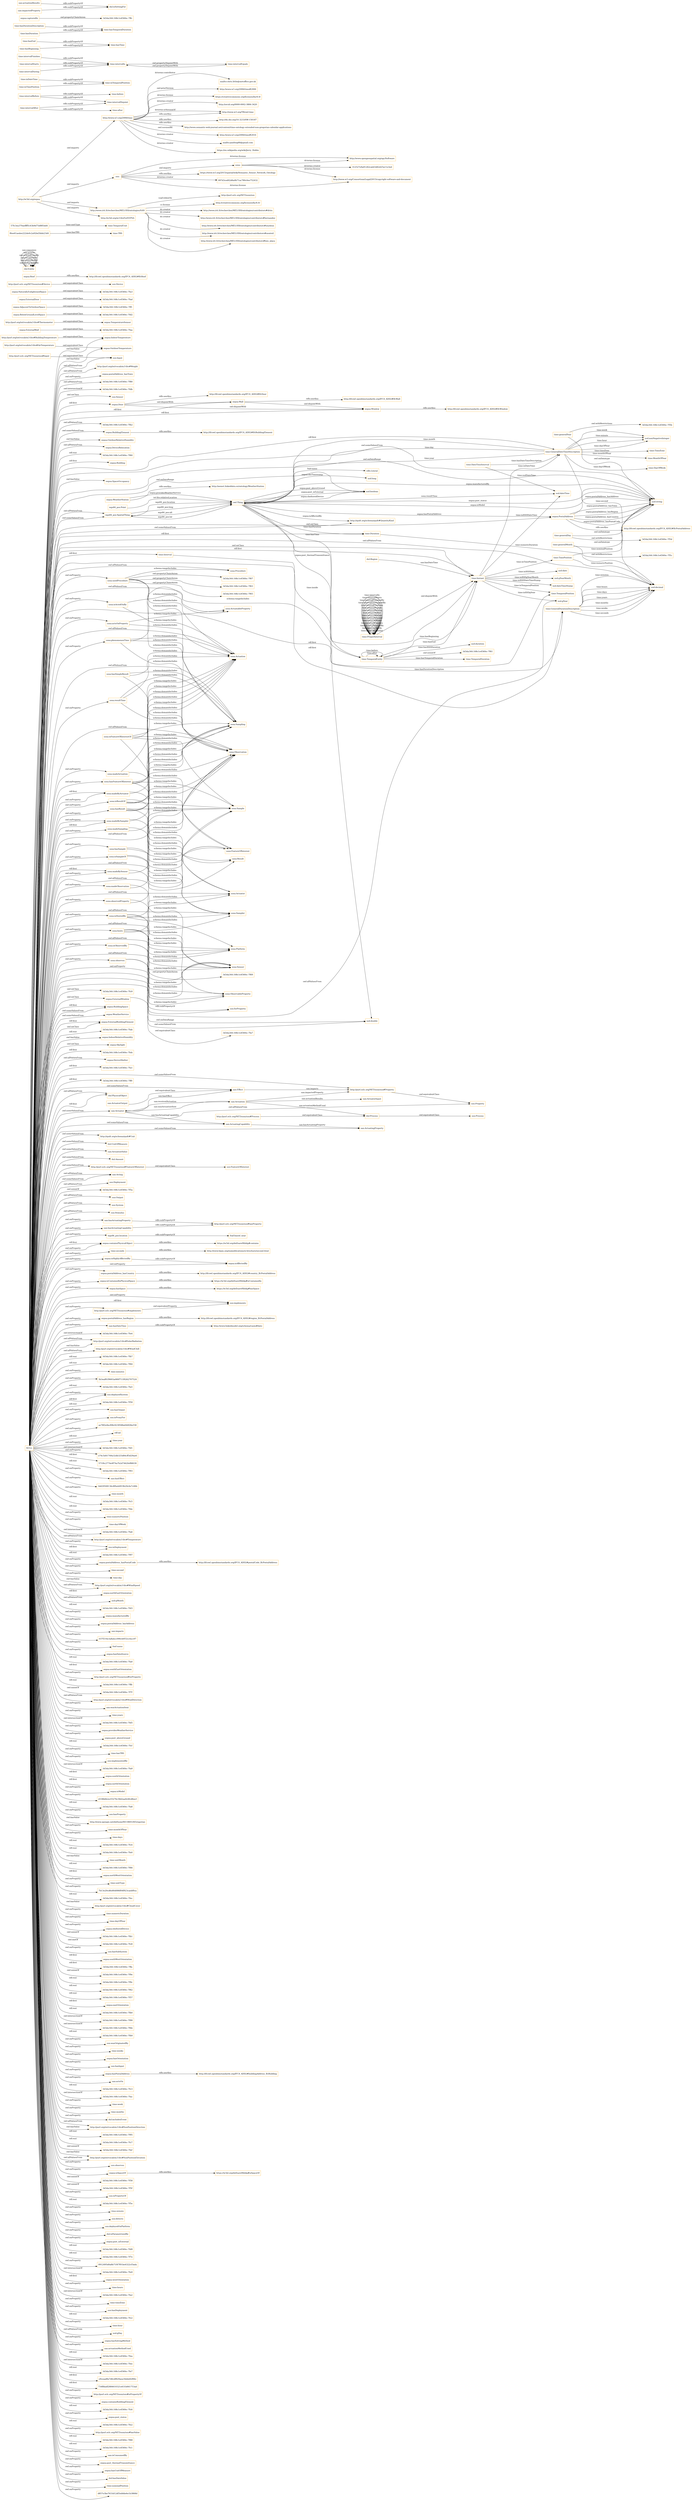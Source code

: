 digraph ar2dtool_diagram { 
rankdir=LR;
size="1501"
node [shape = rectangle, color="orange"]; "3d3da344:168c1e4560e:-7f80" "ssn:Sensor" "eepsa:Window" "3d3da344:168c1e4560e:-7fb2" "eepsa:BuildingElement" "eepsa:ExternalWall" "eepsa:OutdoorRelativeHumidity" "eepsa:DeviceRelocation" "ssn:FeatureOfInterest" "eepsa:Door" "eepsa:IndoorTemperature" "eepsa:Building" "eepsa:SpaceOccupancy" "eepsa:PostalAddress" "eepsa:TemperatureSensor" "3d3da344:168c1e4560e:-7fc9" "eepsa:ExternalWindow" "eepsa:BelowGroundLevelSpace" "eepsa:AdjacentToOutdoorSpace" "eepsa:BuildingSpace" "wgs84_pos:SpatialThing" "eepsa:WeatherService" "3d3da344:168c1e4560e:-7fad" "3d3da344:168c1e4560e:-7fa3" "eepsa:ExternalBuildingElement" "eepsa:OutdoorTemperature" "eepsa:IndoorRelativeHumidity" "eepsa:NaturallyEnlightenedSpace" "ssn:Process" "eepsa:Skylight" "eepsa:WeatherStation" "3d3da344:168c1e4560e:-7feb" "3d3da344:168c1e4560e:-7fd2" "eepsa:DeviceShelter" "3d3da344:168c1e4560e:-7ff1" "eepsa:Wall" "3d3da344:168c1e4560e:-7fa1" "eepsa:ExternalDoor" "3d3da344:168c1e4560e:-7faa" "ssn:Device" "wgs84_pos:Point" "3d3da344:168c1e4560e:-7ff0" "3d3da344:168c1e4560e:-7fa7" "eepsa:Roof" "san:ActuatorInput" "dul:PhysicalObject" "http://purl.oclc.org/NET/ssnx/ssn#Property" "http://qudt.org/schema/qudt#Unit" "dul:UnitOfMeasure" "san:ActuatingProperty" "san:ActuationValue" "san:ActuatorOutput" "san:ActuatingCapability" "dul:Amount" "san:Actuator" "http://purl.oclc.org/NET/ssnx/ssn#FeatureOfInterest" "http://purl.oclc.org/NET/ssnx/ssn#Device" "san:Actuation" "http://purl.oclc.org/NET/ssnx/ssn#Process" "dul:Process" "dul:Region" "dul:Entity" "san:Acting" "http://qudt.org/schema/qudt#QuantityKind" "san:Effect" "http://purl.oclc.org/NET/ssnx/ssn#Input" "ssn:Deployment" "ssn:Input" "sosa:Actuation" "ssn:Output" "sosa:Observation" "ssn:Property" "ssn:System" "sosa:Sampling" "ssn:Stimulus" "time:TimeZone" "time:GeneralDateTimeDescription" "time:DateTimeInterval" "f6ee61aedee222de0c2a92bd3bbb23d4" "time:TRS" "time:TemporalDuration" "time:Duration" "time:GeneralDurationDescription" "time:ProperInterval" "time:TimePosition" "57fc3ea370aeffff5c43b9d75d885dd4" "time:TemporalPosition" "time:Interval" "time:TemporalEntity" "time:MonthOfYear" "time:TemporalUnit" "time:Instant" "time:DayOfWeek" "sosa:ObservableProperty" "sosa:FeatureOfInterest" "sosa:Platform" "sosa:ActuatableProperty" "sosa:Actuator" "sosa:Sample" "sosa:Sensor" "sosa:Procedure" "sosa:Result" "sosa:Sampler" ; /*classes style*/
	"san:hasActuatingProperty" -> "http://purl.oclc.org/NET/ssnx/ssn#hasProperty" [ label = "rdfs:subPropertyOf" ];
	"sosa:usedProcedure" -> "3d3da344:168c1e4560e:-7f63" [ label = "owl:propertyChainAxiom" ];
	"sosa:usedProcedure" -> "3d3da344:168c1e4560e:-7f65" [ label = "owl:propertyChainAxiom" ];
	"sosa:usedProcedure" -> "3d3da344:168c1e4560e:-7f67" [ label = "owl:propertyChainAxiom" ];
	"sosa:usedProcedure" -> "sosa:Procedure" [ label = "schema:rangeIncludes" ];
	"sosa:usedProcedure" -> "sosa:Sampling" [ label = "schema:domainIncludes" ];
	"sosa:usedProcedure" -> "sosa:Observation" [ label = "schema:domainIncludes" ];
	"sosa:usedProcedure" -> "sosa:Actuation" [ label = "schema:domainIncludes" ];
	"dul:Process" -> "ssn:Process" [ label = "owl:equivalentClass" ];
	"san:hasActuatingCapability" -> "http://purl.oclc.org/NET/ssnx/ssn#hasProperty" [ label = "rdfs:subPropertyOf" ];
	"http://www.w3.org/2006/time" -> "http://orcid.org/0000-0002-3884-3420" [ label = "dcterms:creator" ];
	"http://www.w3.org/2006/time" -> "http://www.w3.org/TR/owl-time" [ label = "rdfs:seeAlso" ];
	"http://www.w3.org/2006/time" -> "http://dx.doi.org/10.3233/SW-150187" [ label = "rdfs:seeAlso" ];
	"http://www.w3.org/2006/time" -> "http://www.semantic-web-journal.net/content/time-ontology-extended-non-gregorian-calendar-applications" [ label = "rdfs:seeAlso" ];
	"http://www.w3.org/2006/time" -> "http://www.w3.org/TR/owl-time" [ label = "dcterms:isVersionOf" ];
	"http://www.w3.org/2006/time" -> "http://www.w3.org/2006/time#2016" [ label = "owl:versionIRI" ];
	"http://www.w3.org/2006/time" -> "mailto:panfeng66@gmail.com" [ label = "dcterms:creator" ];
	"http://www.w3.org/2006/time" -> "https://en.wikipedia.org/wiki/Jerry_Hobbs" [ label = "dcterms:creator" ];
	"http://www.w3.org/2006/time" -> "mailto:chris.little@metoffice.gov.uk" [ label = "dcterms:contributor" ];
	"http://www.w3.org/2006/time" -> "http://www.w3.org/2006/time#2006" [ label = "owl:priorVersion" ];
	"http://www.w3.org/2006/time" -> "https://creativecommons.org/licenses/by/4.0/" [ label = "dcterms:license" ];
	"time:generalDay" -> "3d3da344:168c1e4560e:-7f5d" [ label = "owl:withRestrictions" ];
	"time:generalDay" -> "xsd:string" [ label = "owl:onDatatype" ];
	"time:intervalBefore" -> "time:intervalDisjoint" [ label = "rdfs:subPropertyOf" ];
	"time:intervalBefore" -> "time:before" [ label = "rdfs:subPropertyOf" ];
	"time:inDateTime" -> "time:inTemporalPosition" [ label = "rdfs:subPropertyOf" ];
	"time:intervalFinishes" -> "time:intervalIn" [ label = "rdfs:subPropertyOf" ];
	"wgs84_pos:location" -> "foaf:based_near" [ label = "rdfs:subPropertyOf" ];
	"ssn:" -> "http://www.w3.org/Consortium/Legal/2015/copyright-software-and-document" [ label = "dcterms:license" ];
	"ssn:" -> "sosa:" [ label = "owl:imports" ];
	"ssn:" -> "https://www.w3.org/2015/spatial/wiki/Semantic_Sensor_Network_Ontology" [ label = "rdfs:seeAlso" ];
	"ssn:" -> "http://www.opengeospatial.org/ogc/Software" [ label = "dcterms:license" ];
	"ssn:" -> "097d3ced02d6a0b71ac780c0ee752432" [ label = "dcterms:creator" ];
	"eepsa:Window" -> "http://ifcowl.openbimstandards.org/IFC4_ADD2#IfcWindow" [ label = "rdfs:seeAlso" ];
	"time:hasEnd" -> "time:hasTime" [ label = "rdfs:subPropertyOf" ];
	"eepsa:Wall" -> "http://ifcowl.openbimstandards.org/IFC4_ADD2#IfcWall" [ label = "rdfs:seeAlso" ];
	"eepsa:Wall" -> "eepsa:Window" [ label = "owl:disjointWith" ];
	"sosa:isSampleOf" -> "sosa:FeatureOfInterest" [ label = "schema:rangeIncludes" ];
	"sosa:isSampleOf" -> "sosa:Sample" [ label = "schema:domainIncludes" ];
	"http://purl.oclc.org/NET/ssnx/ssn#Property" -> "ssn:Property" [ label = "owl:equivalentClass" ];
	"sosa:hasSample" -> "sosa:Sample" [ label = "schema:rangeIncludes" ];
	"sosa:hasSample" -> "sosa:FeatureOfInterest" [ label = "schema:domainIncludes" ];
	"http://purl.oclc.org/NET/ssnx/ssn#Input" -> "ssn:Input" [ label = "owl:equivalentClass" ];
	"time:hasDurationDescription" -> "time:hasTemporalDuration" [ label = "rdfs:subPropertyOf" ];
	"sosa:resultTime" -> "sosa:Sampling" [ label = "schema:domainIncludes" ];
	"sosa:resultTime" -> "sosa:Observation" [ label = "schema:domainIncludes" ];
	"sosa:resultTime" -> "sosa:Actuation" [ label = "schema:domainIncludes" ];
	"eepsa:capturedIn" -> "3d3da344:168c1e4560e:-7ffc" [ label = "owl:propertyChainAxiom" ];
	"eepsa:ExternalWall" -> "3d3da344:168c1e4560e:-7faa" [ label = "owl:equivalentClass" ];
	"time:intervalIn" -> "time:intervalEquals" [ label = "owl:propertyDisjointWith" ];
	"time:inTimePosition" -> "time:inTemporalPosition" [ label = "rdfs:subPropertyOf" ];
	"sosa:madeObservation" -> "sosa:Observation" [ label = "schema:rangeIncludes" ];
	"sosa:madeObservation" -> "sosa:Sensor" [ label = "schema:domainIncludes" ];
	"eepsa:Door" -> "http://ifcowl.openbimstandards.org/IFC4_ADD2#IfcDoor" [ label = "rdfs:seeAlso" ];
	"eepsa:Door" -> "eepsa:Window" [ label = "owl:disjointWith" ];
	"eepsa:Door" -> "eepsa:Wall" [ label = "owl:disjointWith" ];
	"eepsa:Roof" -> "http://ifcowl.openbimstandards.org/IFC4_ADD2#IfcRoof" [ label = "rdfs:seeAlso" ];
	"sosa:actsOnProperty" -> "sosa:ActuatableProperty" [ label = "schema:rangeIncludes" ];
	"sosa:actsOnProperty" -> "sosa:Actuation" [ label = "schema:domainIncludes" ];
	"eepsa:WeatherStation" -> "http://aemet.linkeddata.es/ontology/WeatherStation" [ label = "rdfs:seeAlso" ];
	"sosa:hasSimpleResult" -> "sosa:Sampling" [ label = "schema:domainIncludes" ];
	"sosa:hasSimpleResult" -> "sosa:Observation" [ label = "schema:domainIncludes" ];
	"sosa:hasSimpleResult" -> "sosa:Actuation" [ label = "schema:domainIncludes" ];
	"eepsa:PostalAddress" -> "http://ifcowl.openbimstandards.org/IFC4_ADD2#IfcPostalAddress" [ label = "rdfs:seeAlso" ];
	"eepsa:containsPhysicalObject" -> "https://w3id.org/def/saref4bldg#contains" [ label = "rdfs:seeAlso" ];
	"time:generalYear" -> "3d3da344:168c1e4560e:-7f5b" [ label = "owl:withRestrictions" ];
	"time:generalYear" -> "xsd:string" [ label = "owl:onDatatype" ];
	"http://purl.oclc.org/NET/ssnx/ssn#Device" -> "ssn:Device" [ label = "owl:equivalentClass" ];
	"sosa:observedProperty" -> "sosa:ObservableProperty" [ label = "schema:rangeIncludes" ];
	"sosa:observedProperty" -> "sosa:Observation" [ label = "schema:domainIncludes" ];
	"eepsa:ExternalWindow" -> "3d3da344:168c1e4560e:-7fa7" [ label = "owl:equivalentClass" ];
	"time:intervalStarts" -> "time:intervalIn" [ label = "rdfs:subPropertyOf" ];
	"sosa:observes" -> "ssn:forProperty" [ label = "rdfs:subPropertyOf" ];
	"sosa:observes" -> "sosa:ObservableProperty" [ label = "schema:rangeIncludes" ];
	"sosa:observes" -> "sosa:Sensor" [ label = "schema:domainIncludes" ];
	"eepsa:AdjacentToOutdoorSpace" -> "3d3da344:168c1e4560e:-7ff1" [ label = "owl:equivalentClass" ];
	"time:intervalDuring" -> "time:intervalIn" [ label = "rdfs:subPropertyOf" ];
	"time:ProperInterval" -> "time:Instant" [ label = "owl:disjointWith" ];
	"time:seconds" -> "http://www.bipm.org/en/publications/si-brochure/second.html" [ label = "rdfs:seeAlso" ];
	"eepsa:isHighlyAffectedBy" -> "eepsa:isAffectedBy" [ label = "rdfs:subPropertyOf" ];
	"time:generalMonth" -> "3d3da344:168c1e4560e:-7f5c" [ label = "owl:withRestrictions" ];
	"time:generalMonth" -> "xsd:string" [ label = "owl:onDatatype" ];
	"sosa:hasFeatureOfInterest" -> "sosa:Observation" [ label = "schema:domainIncludes" ];
	"sosa:hasFeatureOfInterest" -> "sosa:FeatureOfInterest" [ label = "schema:rangeIncludes" ];
	"sosa:hasFeatureOfInterest" -> "sosa:Sampling" [ label = "schema:domainIncludes" ];
	"sosa:hasFeatureOfInterest" -> "sosa:Actuation" [ label = "schema:domainIncludes" ];
	"sosa:hasFeatureOfInterest" -> "sosa:Sample" [ label = "schema:rangeIncludes" ];
	"time:intervalEquals" -> "time:intervalIn" [ label = "owl:propertyDisjointWith" ];
	"eepsa:NaturallyEnlightenedSpace" -> "3d3da344:168c1e4560e:-7fa3" [ label = "owl:equivalentClass" ];
	"sosa:isFeatureOfInterestOf" -> "sosa:FeatureOfInterest" [ label = "schema:domainIncludes" ];
	"sosa:isFeatureOfInterestOf" -> "sosa:Actuation" [ label = "schema:rangeIncludes" ];
	"sosa:isFeatureOfInterestOf" -> "sosa:Sampling" [ label = "schema:rangeIncludes" ];
	"sosa:isFeatureOfInterestOf" -> "sosa:Observation" [ label = "schema:rangeIncludes" ];
	"sosa:isFeatureOfInterestOf" -> "sosa:Sample" [ label = "schema:domainIncludes" ];
	"sosa:" -> "http://www.opengeospatial.org/ogc/Software" [ label = "dcterms:license" ];
	"sosa:" -> "312527e9a91262cab43d62d25a11e3ed" [ label = "dcterms:creator" ];
	"sosa:" -> "http://www.w3.org/Consortium/Legal/2015/copyright-software-and-document" [ label = "dcterms:license" ];
	"sosa:madeBySampler" -> "sosa:Sampler" [ label = "schema:rangeIncludes" ];
	"sosa:madeBySampler" -> "sosa:Sampling" [ label = "schema:domainIncludes" ];
	"eepsa:BelowGroundLevelSpace" -> "3d3da344:168c1e4560e:-7fd2" [ label = "owl:equivalentClass" ];
	"sosa:madeActuation" -> "sosa:Actuation" [ label = "schema:rangeIncludes" ];
	"sosa:madeActuation" -> "sosa:Actuator" [ label = "schema:domainIncludes" ];
	"san:ActuatorOutput" -> "san:Effect" [ label = "owl:equivalentClass" ];
	"http://purl.oclc.org/NET/ssnx/ssn#Process" -> "dul:Process" [ label = "owl:equivalentClass" ];
	"sosa:madeByActuator" -> "sosa:Actuator" [ label = "schema:rangeIncludes" ];
	"sosa:madeByActuator" -> "sosa:Actuation" [ label = "schema:domainIncludes" ];
	"http://purl.org/iot/vocab/m3-lite#AirTemperature" -> "eepsa:OutdoorTemperature" [ label = "owl:equivalentClass" ];
	"eepsa:postalAddress_hasCountry" -> "http://ifcowl.openbimstandards.org/IFC4_ADD2#country_IfcPostalAddress" [ label = "rdfs:seeAlso" ];
	"time:hasDuration" -> "time:hasTemporalDuration" [ label = "rdfs:subPropertyOf" ];
	"time:hasBeginning" -> "time:hasTime" [ label = "rdfs:subPropertyOf" ];
	"sosa:isActedOnBy" -> "sosa:Actuation" [ label = "schema:rangeIncludes" ];
	"sosa:isActedOnBy" -> "sosa:ActuatableProperty" [ label = "schema:domainIncludes" ];
	"eepsa:isContainedInPhysicalSpace" -> "https://w3id.org/def/saref4bldg#isContainedIn" [ label = "rdfs:seeAlso" ];
	"sosa:isObservedBy" -> "sosa:Sensor" [ label = "schema:rangeIncludes" ];
	"sosa:isObservedBy" -> "sosa:ObservableProperty" [ label = "schema:domainIncludes" ];
	"http://purl.org/iot/vocab/m3-lite#Thermometer" -> "eepsa:TemperatureSensor" [ label = "owl:equivalentClass" ];
	"san:actuationResults" -> "dul:isSettingFor" [ label = "rdfs:subPropertyOf" ];
	"sosa:hosts" -> "3d3da344:168c1e4560e:-7f69" [ label = "owl:propertyChainAxiom" ];
	"sosa:hosts" -> "sosa:Platform" [ label = "schema:rangeIncludes" ];
	"sosa:hosts" -> "sosa:Actuator" [ label = "schema:rangeIncludes" ];
	"sosa:hosts" -> "sosa:Sampler" [ label = "schema:rangeIncludes" ];
	"sosa:hosts" -> "sosa:Sensor" [ label = "schema:rangeIncludes" ];
	"sosa:hosts" -> "sosa:Platform" [ label = "schema:domainIncludes" ];
	"eepsa:BuildingElement" -> "http://ifcowl.openbimstandards.org/IFC4_ADD2#IfcBuildingElement" [ label = "rdfs:seeAlso" ];
	"http://purl.org/iot/vocab/m3-lite#BuildingTemperature" -> "eepsa:IndoorTemperature" [ label = "owl:equivalentClass" ];
	"eepsa:hasSpace" -> "https://w3id.org/def/saref4bldg#hasSpace" [ label = "rdfs:seeAlso" ];
	"time:TemporalEntity" -> "3d3da344:168c1e4560e:-7f61" [ label = "owl:unionOf" ];
	"http://purl.oclc.org/NET/ssnx/ssn#implements" -> "ssn:implements" [ label = "owl:equivalentProperty" ];
	"eepsa:postalAddress_hasRegion" -> "http://ifcowl.openbimstandards.org/IFC4_ADD2#region_IfcPostalAddress" [ label = "rdfs:seeAlso" ];
	"san:hasDateTime" -> "http://www.linkedmodel.org/schema/vaem#date" [ label = "rdfs:subPropertyOf" ];
	"sosa:phenomenonTime" -> "time:TemporalEntity" [ label = "schema:rangeIncludes" ];
	"sosa:phenomenonTime" -> "sosa:Sampling" [ label = "schema:domainIncludes" ];
	"sosa:phenomenonTime" -> "sosa:Observation" [ label = "schema:domainIncludes" ];
	"sosa:phenomenonTime" -> "sosa:Actuation" [ label = "schema:domainIncludes" ];
	"NULL" -> "3d3da344:168c1e4560e:-7fe4" [ label = "owl:intersectionOf" ];
	"NULL" -> "http://purl.org/iot/vocab/m3-lite#SolarRadiation" [ label = "owl:allValuesFrom" ];
	"NULL" -> "http://purl.org/iot/vocab/m3-lite#WindChill" [ label = "owl:allValuesFrom" ];
	"NULL" -> "3d3da344:168c1e4560e:-7fb7" [ label = "rdf:rest" ];
	"NULL" -> "3d3da344:168c1e4560e:-7f64" [ label = "rdf:rest" ];
	"NULL" -> "http://qudt.org/schema/qudt#QuantityKind" [ label = "owl:someValuesFrom" ];
	"NULL" -> "ssn:implements" [ label = "owl:onProperty" ];
	"NULL" -> "time:minutes" [ label = "owl:onProperty" ];
	"NULL" -> "3b3eaf81f9693a080f711f0262707524" [ label = "owl:onProperty" ];
	"NULL" -> "eepsa:Building" [ label = "rdf:first" ];
	"NULL" -> "sosa:isActedOnBy" [ label = "owl:onProperty" ];
	"NULL" -> "3d3da344:168c1e4560e:-7fa5" [ label = "rdf:rest" ];
	"NULL" -> "ssn:deployedSystem" [ label = "owl:onProperty" ];
	"NULL" -> "3d3da344:168c1e4560e:-7fc9" [ label = "owl:onClass" ];
	"NULL" -> "3d3da344:168c1e4560e:-7f59" [ label = "rdf:rest" ];
	"NULL" -> "sosa:madeBySampler" [ label = "rdf:first" ];
	"NULL" -> "ssn:hasOutput" [ label = "owl:onProperty" ];
	"NULL" -> "eepsa:Window" [ label = "rdf:first" ];
	"NULL" -> "ssn:isProxyFor" [ label = "owl:onProperty" ];
	"NULL" -> "dul:Amount" [ label = "owl:someValuesFrom" ];
	"NULL" -> "ae78f2e9ecf08c9239588a044f28a558" [ label = "owl:onProperty" ];
	"NULL" -> "rdf:nil" [ label = "rdf:rest" ];
	"NULL" -> "time:year" [ label = "owl:onProperty" ];
	"NULL" -> "http://purl.oclc.org/NET/ssnx/ssn#FeatureOfInterest" [ label = "owl:someValuesFrom" ];
	"NULL" -> "dul:PhysicalObject" [ label = "owl:allValuesFrom" ];
	"NULL" -> "sosa:isSampleOf" [ label = "owl:onProperty" ];
	"NULL" -> "san:hasActuatingCapability" [ label = "owl:onProperty" ];
	"NULL" -> "eepsa:Door" [ label = "rdf:first" ];
	"NULL" -> "3d3da344:168c1e4560e:-7fd1" [ label = "owl:intersectionOf" ];
	"NULL" -> "time:GeneralDateTimeDescription" [ label = "rdf:first" ];
	"NULL" -> "e74c5d41749a32db325d84cff3d29ae6" [ label = "owl:onProperty" ];
	"NULL" -> "time:Instant" [ label = "owl:onClass" ];
	"NULL" -> "571f4c2774e9f74a7b2d7462fef88039" [ label = "rdf:first" ];
	"NULL" -> "3d3da344:168c1e4560e:-7f93" [ label = "rdf:rest" ];
	"NULL" -> "eepsa:isContainedInPhysicalSpace" [ label = "owl:onProperty" ];
	"NULL" -> "san:hasEffect" [ label = "owl:onProperty" ];
	"NULL" -> "3dd29508136c8f0a4d919b29c0e7c06b" [ label = "owl:onProperty" ];
	"NULL" -> "wgs84_pos:location" [ label = "owl:onProperty" ];
	"NULL" -> "time:month" [ label = "owl:onProperty" ];
	"NULL" -> "3d3da344:168c1e4560e:-7fc5" [ label = "rdf:rest" ];
	"NULL" -> "3d3da344:168c1e4560e:-7fde" [ label = "rdf:rest" ];
	"NULL" -> "time:numericPosition" [ label = "owl:onProperty" ];
	"NULL" -> "sosa:hosts" [ label = "owl:onProperty" ];
	"NULL" -> "time:dayOfWeek" [ label = "owl:onProperty" ];
	"NULL" -> "3d3da344:168c1e4560e:-7fa6" [ label = "owl:intersectionOf" ];
	"NULL" -> "san:hasActuatingProperty" [ label = "owl:onProperty" ];
	"NULL" -> "http://purl.org/iot/vocab/m3-lite#Temperature" [ label = "owl:allValuesFrom" ];
	"NULL" -> "3d3da344:168c1e4560e:-7ff0" [ label = "rdf:first" ];
	"NULL" -> "ssn:inDeployment" [ label = "owl:onProperty" ];
	"NULL" -> "3d3da344:168c1e4560e:-7f97" [ label = "rdf:rest" ];
	"NULL" -> "eepsa:postalAddress_hasPostalCode" [ label = "owl:onProperty" ];
	"NULL" -> "ssn:Input" [ label = "owl:allValuesFrom" ];
	"NULL" -> "time:second" [ label = "owl:onProperty" ];
	"NULL" -> "sosa:Sampler" [ label = "owl:allValuesFrom" ];
	"NULL" -> "time:day" [ label = "owl:onProperty" ];
	"NULL" -> "san:ActuatingProperty" [ label = "owl:someValuesFrom" ];
	"NULL" -> "http://purl.org/iot/vocab/m3-lite#WindSpeed" [ label = "owl:hasValue" ];
	"NULL" -> "wgs84_pos:SpatialThing" [ label = "owl:allValuesFrom" ];
	"NULL" -> "eepsa:northEastOrientation" [ label = "rdf:first" ];
	"NULL" -> "xsd:gMonth" [ label = "owl:allValuesFrom" ];
	"NULL" -> "eepsa:DeviceShelter" [ label = "owl:allValuesFrom" ];
	"NULL" -> "3d3da344:168c1e4560e:-7fd3" [ label = "rdf:rest" ];
	"NULL" -> "xsd:double" [ label = "owl:onDataRange" ];
	"NULL" -> "eepsa:manufacturedBy" [ label = "owl:onProperty" ];
	"NULL" -> "eepsa:postalAddress_hasAddress" [ label = "owl:onProperty" ];
	"NULL" -> "san:impacts" [ label = "owl:onProperty" ];
	"NULL" -> "san:Actuator" [ label = "owl:someValuesFrom" ];
	"NULL" -> "eepsa:OutdoorTemperature" [ label = "owl:hasValue" ];
	"NULL" -> "037f216e3a8abcc090cb0f32ccfacc97" [ label = "owl:onProperty" ];
	"NULL" -> "foaf:name" [ label = "owl:onProperty" ];
	"NULL" -> "eepsa:hasDataSource" [ label = "owl:onProperty" ];
	"NULL" -> "ssn:forProperty" [ label = "owl:onProperty" ];
	"NULL" -> "3d3da344:168c1e4560e:-7fa0" [ label = "rdf:rest" ];
	"NULL" -> "sosa:hasSample" [ label = "owl:onProperty" ];
	"NULL" -> "eepsa:southEastOrientation" [ label = "rdf:first" ];
	"NULL" -> "http://purl.oclc.org/NET/ssnx/ssn#forProperty" [ label = "owl:onProperty" ];
	"NULL" -> "3d3da344:168c1e4560e:-7ffb" [ label = "rdf:rest" ];
	"NULL" -> "3d3da344:168c1e4560e:-7f7f" [ label = "owl:unionOf" ];
	"NULL" -> "http://purl.org/iot/vocab/m3-lite#WindDirection" [ label = "owl:allValuesFrom" ];
	"NULL" -> "san:wasActuationSent" [ label = "owl:onProperty" ];
	"NULL" -> "sosa:actsOnProperty" [ label = "owl:onProperty" ];
	"NULL" -> "time:years" [ label = "owl:onProperty" ];
	"NULL" -> "3d3da344:168c1e4560e:-7fd5" [ label = "owl:intersectionOf" ];
	"NULL" -> "eepsa:providesWeatherService" [ label = "owl:onProperty" ];
	"NULL" -> "eepsa:pset_aboveGround" [ label = "owl:onProperty" ];
	"NULL" -> "eepsa:IndoorTemperature" [ label = "owl:hasValue" ];
	"NULL" -> "3d3da344:168c1e4560e:-7fcf" [ label = "rdf:rest" ];
	"NULL" -> "time:hasTRS" [ label = "owl:onProperty" ];
	"NULL" -> "ssn:Stimulus" [ label = "owl:allValuesFrom" ];
	"NULL" -> "ssn:implementedBy" [ label = "owl:onProperty" ];
	"NULL" -> "3d3da344:168c1e4560e:-7fa9" [ label = "owl:intersectionOf" ];
	"NULL" -> "eepsa:southOrientation" [ label = "rdf:first" ];
	"NULL" -> "eepsa:northOrientation" [ label = "rdf:first" ];
	"NULL" -> "eepsa:isModel" [ label = "owl:onProperty" ];
	"NULL" -> "sosa:madeActuation" [ label = "owl:onProperty" ];
	"NULL" -> "xsd:boolean" [ label = "owl:onDataRange" ];
	"NULL" -> "3d3da344:168c1e4560e:-7fa1" [ label = "rdf:first" ];
	"NULL" -> "sosa:isObservedBy" [ label = "owl:onProperty" ];
	"NULL" -> "xsd:string" [ label = "owl:someValuesFrom" ];
	"NULL" -> "d338b6b2a1f3276c58d2aa9c6fcd8ea3" [ label = "owl:onProperty" ];
	"NULL" -> "sosa:observedProperty" [ label = "owl:onProperty" ];
	"NULL" -> "3d3da344:168c1e4560e:-7fa8" [ label = "rdf:rest" ];
	"NULL" -> "sosa:Actuation" [ label = "owl:allValuesFrom" ];
	"NULL" -> "sosa:madeObservation" [ label = "owl:onProperty" ];
	"NULL" -> "ssn:hasProperty" [ label = "owl:onProperty" ];
	"NULL" -> "sosa:hasFeatureOfInterest" [ label = "owl:onProperty" ];
	"NULL" -> "xsd:string" [ label = "owl:onDataRange" ];
	"NULL" -> "http://www.opengis.net/def/uom/ISO-8601/0/Gregorian" [ label = "owl:hasValue" ];
	"NULL" -> "time:monthOfYear" [ label = "owl:onProperty" ];
	"NULL" -> "time:days" [ label = "owl:onProperty" ];
	"NULL" -> "3d3da344:168c1e4560e:-7fc4" [ label = "rdf:rest" ];
	"NULL" -> "3d3da344:168c1e4560e:-7fe0" [ label = "rdf:rest" ];
	"NULL" -> "time:unitMonth" [ label = "owl:hasValue" ];
	"NULL" -> "san:Effect" [ label = "owl:someValuesFrom" ];
	"NULL" -> "sosa:hasResult" [ label = "owl:onProperty" ];
	"NULL" -> "3d3da344:168c1e4560e:-7f66" [ label = "rdf:rest" ];
	"NULL" -> "sosa:madeBySampler" [ label = "owl:onProperty" ];
	"NULL" -> "eepsa:northWestOrientation" [ label = "rdf:first" ];
	"NULL" -> "ssn:Sensor" [ label = "owl:onClass" ];
	"NULL" -> "ssn:Deployment" [ label = "owl:allValuesFrom" ];
	"NULL" -> "time:unitType" [ label = "owl:onProperty" ];
	"NULL" -> "7b13e20cd6e80d086f04f923caebf0ca" [ label = "owl:onProperty" ];
	"NULL" -> "3d3da344:168c1e4560e:-7fec" [ label = "rdf:rest" ];
	"NULL" -> "http://purl.oclc.org/NET/ssnx/ssn#Property" [ label = "owl:someValuesFrom" ];
	"NULL" -> "http://purl.org/iot/vocab/m3-lite#CloudCover" [ label = "owl:hasValue" ];
	"NULL" -> "sosa:Sample" [ label = "owl:allValuesFrom" ];
	"NULL" -> "time:numericDuration" [ label = "owl:onProperty" ];
	"NULL" -> "san:ActuatingCapability" [ label = "owl:someValuesFrom" ];
	"NULL" -> "time:dayOfYear" [ label = "owl:onProperty" ];
	"NULL" -> "eepsa:shelteredDevice" [ label = "owl:onProperty" ];
	"NULL" -> "sosa:FeatureOfInterest" [ label = "owl:allValuesFrom" ];
	"NULL" -> "3d3da344:168c1e4560e:-7fb1" [ label = "owl:unionOf" ];
	"NULL" -> "eepsa:SpaceOccupancy" [ label = "owl:hasValue" ];
	"NULL" -> "http://purl.oclc.org/NET/ssnx/ssn#implements" [ label = "owl:onProperty" ];
	"NULL" -> "3d3da344:168c1e4560e:-7fc8" [ label = "owl:oneOf" ];
	"NULL" -> "ssn:hasSubSystem" [ label = "owl:onProperty" ];
	"NULL" -> "sosa:ObservableProperty" [ label = "owl:allValuesFrom" ];
	"NULL" -> "san:Acting" [ label = "owl:allValuesFrom" ];
	"NULL" -> "eepsa:southWestOrientation" [ label = "rdf:first" ];
	"NULL" -> "eepsa:WeatherService" [ label = "owl:someValuesFrom" ];
	"NULL" -> "ssn:Property" [ label = "owl:allValuesFrom" ];
	"NULL" -> "eepsa:OutdoorRelativeHumidity" [ label = "owl:hasValue" ];
	"NULL" -> "eepsa:postalAddress_hasRegion" [ label = "owl:onProperty" ];
	"NULL" -> "eepsa:containsPhysicalObject" [ label = "rdf:first" ];
	"NULL" -> "3d3da344:168c1e4560e:-7ffa" [ label = "rdf:first" ];
	"NULL" -> "eepsa:hasSpace" [ label = "owl:onProperty" ];
	"NULL" -> "san:Acting" [ label = "owl:someValuesFrom" ];
	"NULL" -> "eepsa:DeviceRelocation" [ label = "owl:allValuesFrom" ];
	"NULL" -> "3d3da344:168c1e4560e:-7f9e" [ label = "owl:unionOf" ];
	"NULL" -> "3d3da344:168c1e4560e:-7f9c" [ label = "rdf:rest" ];
	"NULL" -> "3d3da344:168c1e4560e:-7f62" [ label = "rdf:rest" ];
	"NULL" -> "san:hasDateTime" [ label = "owl:onProperty" ];
	"NULL" -> "3d3da344:168c1e4560e:-7f57" [ label = "rdf:rest" ];
	"NULL" -> "eepsa:eastOrientation" [ label = "rdf:first" ];
	"NULL" -> "3d3da344:168c1e4560e:-7fb0" [ label = "rdf:rest" ];
	"NULL" -> "3d3da344:168c1e4560e:-7f99" [ label = "owl:intersectionOf" ];
	"NULL" -> "sosa:madeBySensor" [ label = "owl:onProperty" ];
	"NULL" -> "dul:UnitOfMeasure" [ label = "owl:someValuesFrom" ];
	"NULL" -> "3d3da344:168c1e4560e:-7fbb" [ label = "owl:intersectionOf" ];
	"NULL" -> "3d3da344:168c1e4560e:-7fb9" [ label = "rdf:rest" ];
	"NULL" -> "ssn:wasOriginatedBy" [ label = "owl:onProperty" ];
	"NULL" -> "3d3da344:168c1e4560e:-7feb" [ label = "rdf:first" ];
	"NULL" -> "time:weeks" [ label = "owl:onProperty" ];
	"NULL" -> "eepsa:BuildingSpace" [ label = "rdf:first" ];
	"NULL" -> "eepsa:hasOrientation" [ label = "owl:onProperty" ];
	"NULL" -> "ssn:hasInput" [ label = "owl:onProperty" ];
	"NULL" -> "time:GeneralDurationDescription" [ label = "rdf:first" ];
	"NULL" -> "eepsa:hasPostalAddress" [ label = "owl:onProperty" ];
	"NULL" -> "sosa:madeSampling" [ label = "owl:onProperty" ];
	"NULL" -> "san:actsOn" [ label = "owl:onProperty" ];
	"NULL" -> "3d3da344:168c1e4560e:-7fc3" [ label = "rdf:rest" ];
	"NULL" -> "3d3da344:168c1e4560e:-7fac" [ label = "owl:intersectionOf" ];
	"NULL" -> "time:Duration" [ label = "rdf:first" ];
	"NULL" -> "time:week" [ label = "owl:onProperty" ];
	"NULL" -> "sosa:madeByActuator" [ label = "rdf:first" ];
	"NULL" -> "time:months" [ label = "owl:onProperty" ];
	"NULL" -> "dul:includesEvent" [ label = "owl:onProperty" ];
	"NULL" -> "http://purl.org/iot/vocab/m3-lite#SunPositionDirection" [ label = "owl:allValuesFrom" ];
	"NULL" -> "3d3da344:168c1e4560e:-7f95" [ label = "rdf:rest" ];
	"NULL" -> "time:Interval" [ label = "rdf:first" ];
	"NULL" -> "eepsa:ExternalWindow" [ label = "owl:onClass" ];
	"NULL" -> "3d3da344:168c1e4560e:-7fc7" [ label = "rdf:rest" ];
	"NULL" -> "eepsa:ExternalBuildingElement" [ label = "rdf:first" ];
	"NULL" -> "http://qudt.org/schema/qudt#Unit" [ label = "owl:someValuesFrom" ];
	"NULL" -> "eepsa:isHighlyAffectedBy" [ label = "owl:onProperty" ];
	"NULL" -> "sosa:observes" [ label = "owl:onProperty" ];
	"NULL" -> "3d3da344:168c1e4560e:-7fef" [ label = "owl:unionOf" ];
	"NULL" -> "sosa:Actuator" [ label = "owl:allValuesFrom" ];
	"NULL" -> "time:seconds" [ label = "owl:onProperty" ];
	"NULL" -> "sosa:usedProcedure" [ label = "owl:onProperty" ];
	"NULL" -> "http://purl.org/iot/vocab/m3-lite#SolarRadiation" [ label = "owl:hasValue" ];
	"NULL" -> "sosa:Procedure" [ label = "owl:allValuesFrom" ];
	"NULL" -> "3d3da344:168c1e4560e:-7fb2" [ label = "owl:allValuesFrom" ];
	"NULL" -> "eepsa:ExternalBuildingElement" [ label = "owl:onClass" ];
	"NULL" -> "http://purl.org/iot/vocab/m3-lite#SunPositionElevation" [ label = "owl:hasValue" ];
	"NULL" -> "ssn:observes" [ label = "owl:onProperty" ];
	"NULL" -> "eepsa:Skylight" [ label = "owl:onClass" ];
	"NULL" -> "xsd:double" [ label = "owl:someValuesFrom" ];
	"NULL" -> "sosa:Observation" [ label = "owl:allValuesFrom" ];
	"NULL" -> "eepsa:isSpaceOf" [ label = "owl:onProperty" ];
	"NULL" -> "wgs84_pos:SpatialThing" [ label = "owl:someValuesFrom" ];
	"NULL" -> "sosa:phenomenonTime" [ label = "owl:onProperty" ];
	"NULL" -> "3d3da344:168c1e4560e:-7f58" [ label = "owl:unionOf" ];
	"NULL" -> "3d3da344:168c1e4560e:-7f5f" [ label = "owl:unionOf" ];
	"NULL" -> "ssn:isPropertyOf" [ label = "owl:onProperty" ];
	"NULL" -> "3d3da344:168c1e4560e:-7f80" [ label = "owl:allValuesFrom" ];
	"NULL" -> "3d3da344:168c1e4560e:-7f5e" [ label = "rdf:rest" ];
	"NULL" -> "time:minute" [ label = "owl:onProperty" ];
	"NULL" -> "ssn:detects" [ label = "owl:onProperty" ];
	"NULL" -> "sosa:madeBySensor" [ label = "rdf:first" ];
	"NULL" -> "ssn:deployedOnPlatform" [ label = "owl:onProperty" ];
	"NULL" -> "eepsa:BuildingElement" [ label = "owl:someValuesFrom" ];
	"NULL" -> "time:TemporalPosition" [ label = "rdf:first" ];
	"NULL" -> "dul:isParametrizedBy" [ label = "owl:onProperty" ];
	"NULL" -> "eepsa:pset_isExternal" [ label = "owl:onProperty" ];
	"NULL" -> "sosa:Sensor" [ label = "owl:allValuesFrom" ];
	"NULL" -> "3d3da344:168c1e4560e:-7fd9" [ label = "rdf:rest" ];
	"NULL" -> "ssn:implements" [ label = "rdf:first" ];
	"NULL" -> "3d3da344:168c1e4560e:-7f7e" [ label = "rdf:rest" ];
	"NULL" -> "0912495d0a8b71f47f01be4322cf3ada" [ label = "owl:onProperty" ];
	"NULL" -> "http://purl.org/iot/vocab/m3-lite#SunPositionDirection" [ label = "owl:hasValue" ];
	"NULL" -> "3d3da344:168c1e4560e:-7fe9" [ label = "owl:intersectionOf" ];
	"NULL" -> "eepsa:postalAddress_hasCountry" [ label = "owl:onProperty" ];
	"NULL" -> "eepsa:westOrientation" [ label = "rdf:first" ];
	"NULL" -> "time:hours" [ label = "owl:onProperty" ];
	"NULL" -> "3d3da344:168c1e4560e:-7fa2" [ label = "owl:intersectionOf" ];
	"NULL" -> "eepsa:containsPhysicalObject" [ label = "owl:onProperty" ];
	"NULL" -> "time:timeZone" [ label = "owl:onProperty" ];
	"NULL" -> "ssn:hasDeployment" [ label = "owl:onProperty" ];
	"NULL" -> "ssn:inDeployment" [ label = "rdf:first" ];
	"NULL" -> "3d3da344:168c1e4560e:-7fc2" [ label = "rdf:rest" ];
	"NULL" -> "sosa:resultTime" [ label = "owl:onProperty" ];
	"NULL" -> "time:hour" [ label = "owl:onProperty" ];
	"NULL" -> "xsd:gDay" [ label = "owl:allValuesFrom" ];
	"NULL" -> "eepsa:hasSolvingMethod" [ label = "owl:onProperty" ];
	"NULL" -> "sosa:madeByActuator" [ label = "owl:onProperty" ];
	"NULL" -> "san:actuationMethodUsed" [ label = "owl:onProperty" ];
	"NULL" -> "3d3da344:168c1e4560e:-7fea" [ label = "rdf:rest" ];
	"NULL" -> "3d3da344:168c1e4560e:-7fee" [ label = "owl:intersectionOf" ];
	"NULL" -> "3d3da344:168c1e4560e:-7fe7" [ label = "rdf:rest" ];
	"NULL" -> "e9ceaa8fa7d6cdf829aea34dde82f84c" [ label = "rdf:first" ];
	"NULL" -> "734ffdadf2884610321e631b841753ad" [ label = "rdf:first" ];
	"NULL" -> "http://purl.oclc.org/NET/ssnx/ssn#isPropertyOf" [ label = "owl:onProperty" ];
	"NULL" -> "eepsa:containsBuildingElement" [ label = "owl:onProperty" ];
	"NULL" -> "3d3da344:168c1e4560e:-7fc6" [ label = "rdf:rest" ];
	"NULL" -> "eepsa:pset_status" [ label = "owl:onProperty" ];
	"NULL" -> "sosa:isResultOf" [ label = "owl:onProperty" ];
	"NULL" -> "eepsa:Wall" [ label = "rdf:first" ];
	"NULL" -> "ssn:System" [ label = "owl:allValuesFrom" ];
	"NULL" -> "3d3da344:168c1e4560e:-7fe2" [ label = "rdf:rest" ];
	"NULL" -> "http://purl.oclc.org/NET/ssnx/ssn#hasValue" [ label = "owl:onProperty" ];
	"NULL" -> "http://purl.org/iot/vocab/m3-lite#SunPositionElevation" [ label = "owl:allValuesFrom" ];
	"NULL" -> "3d3da344:168c1e4560e:-7f68" [ label = "rdf:rest" ];
	"NULL" -> "3d3da344:168c1e4560e:-7fc1" [ label = "rdf:rest" ];
	"NULL" -> "xsd:decimal" [ label = "owl:allValuesFrom" ];
	"NULL" -> "sosa:Sampling" [ label = "owl:allValuesFrom" ];
	"NULL" -> "san:isConsumedBy" [ label = "owl:onProperty" ];
	"NULL" -> "sosa:isHostedBy" [ label = "owl:onProperty" ];
	"NULL" -> "eepsa:PostalAddress" [ label = "owl:onClass" ];
	"NULL" -> "eepsa:pset_thermalTransmittance" [ label = "owl:onProperty" ];
	"NULL" -> "eepsa:hasUnitOfMeasure" [ label = "owl:onProperty" ];
	"NULL" -> "dul:PhysicalObject" [ label = "rdf:first" ];
	"NULL" -> "san:ActuationValue" [ label = "owl:someValuesFrom" ];
	"NULL" -> "dul:hasDataValue" [ label = "owl:onProperty" ];
	"NULL" -> "http://purl.org/iot/vocab/m3-lite#WindSpeed" [ label = "owl:allValuesFrom" ];
	"NULL" -> "time:nominalPosition" [ label = "owl:onProperty" ];
	"NULL" -> "sosa:Platform" [ label = "owl:allValuesFrom" ];
	"NULL" -> "d857e3be7633d12df3eb8de6e1b3868d" [ label = "owl:onProperty" ];
	"NULL" -> "http://purl.org/iot/vocab/m3-lite#Weight" [ label = "owl:allValuesFrom" ];
	"NULL" -> "eepsa:postalAddress_hasTown" [ label = "owl:onProperty" ];
	"NULL" -> "xsd:gYear" [ label = "owl:allValuesFrom" ];
	"NULL" -> "3d3da344:168c1e4560e:-7fdb" [ label = "owl:intersectionOf" ];
	"NULL" -> "ssn:Output" [ label = "owl:allValuesFrom" ];
	"NULL" -> "eepsa:IndoorRelativeHumidity" [ label = "owl:hasValue" ];
	"NULL" -> "ssn:deployedSystem" [ label = "rdf:first" ];
	"NULL" -> "3d3da344:168c1e4560e:-7f60" [ label = "rdf:rest" ];
	"NULL" -> "time:Instant" [ label = "rdf:first" ];
	"NULL" -> "eepsa:BuildingSpace" [ label = "owl:someValuesFrom" ];
	"NULL" -> "sosa:ActuatableProperty" [ label = "owl:allValuesFrom" ];
	"NULL" -> "eepsa:isAffectedBy" [ label = "owl:onProperty" ];
	"NULL" -> "sosa:Result" [ label = "owl:allValuesFrom" ];
	"NULL" -> "3d3da344:168c1e4560e:-7fab" [ label = "rdf:rest" ];
	"NULL" -> "3d3da344:168c1e4560e:-7f5a" [ label = "owl:unionOf" ];
	"sosa:madeSampling" -> "sosa:Sampling" [ label = "schema:rangeIncludes" ];
	"sosa:madeSampling" -> "sosa:Sampler" [ label = "schema:domainIncludes" ];
	"eepsa:isSpaceOf" -> "https://w3id.org/def/saref4bldg#isSpaceOf" [ label = "rdfs:seeAlso" ];
	"sosa:madeBySensor" -> "sosa:Sensor" [ label = "schema:rangeIncludes" ];
	"sosa:madeBySensor" -> "sosa:Observation" [ label = "schema:domainIncludes" ];
	"eepsa:ExternalDoor" -> "3d3da344:168c1e4560e:-7fad" [ label = "owl:equivalentClass" ];
	"eepsa:postalAddress_hasPostalCode" -> "http://ifcowl.openbimstandards.org/IFC4_ADD2#postalCode_IfcPostalAddress" [ label = "rdfs:seeAlso" ];
	"sosa:isHostedBy" -> "sosa:Platform" [ label = "schema:rangeIncludes" ];
	"sosa:isHostedBy" -> "sosa:Platform" [ label = "schema:domainIncludes" ];
	"sosa:isHostedBy" -> "sosa:Sampler" [ label = "schema:domainIncludes" ];
	"sosa:isHostedBy" -> "sosa:Sensor" [ label = "schema:domainIncludes" ];
	"sosa:isHostedBy" -> "sosa:Actuator" [ label = "schema:domainIncludes" ];
	"http://www.irit.fr/recherches/MELODI/ontologies/SAN" -> "http://www.irit.fr/recherches/MELODI/ontologies/contributors#ben_alaya" [ label = "dc:creator" ];
	"http://www.irit.fr/recherches/MELODI/ontologies/SAN" -> "http://purl.oclc.org/NET/ssnx/ssn" [ label = "voaf:reliesOn" ];
	"http://www.irit.fr/recherches/MELODI/ontologies/SAN" -> "http://creativecommons.org/licenses/by/4.0/" [ label = "cc:license" ];
	"http://www.irit.fr/recherches/MELODI/ontologies/SAN" -> "http://www.irit.fr/recherches/MELODI/ontologies/contributors#drira" [ label = "dc:creator" ];
	"http://www.irit.fr/recherches/MELODI/ontologies/SAN" -> "http://www.irit.fr/recherches/MELODI/ontologies/contributors#hernandez" [ label = "dc:creator" ];
	"http://www.irit.fr/recherches/MELODI/ontologies/SAN" -> "http://www.irit.fr/recherches/MELODI/ontologies/contributors#seydoux" [ label = "dc:creator" ];
	"http://www.irit.fr/recherches/MELODI/ontologies/SAN" -> "http://www.irit.fr/recherches/MELODI/ontologies/contributors#monteil" [ label = "dc:creator" ];
	"sosa:isResultOf" -> "sosa:Sample" [ label = "schema:domainIncludes" ];
	"sosa:isResultOf" -> "sosa:Actuation" [ label = "schema:rangeIncludes" ];
	"sosa:isResultOf" -> "sosa:Observation" [ label = "schema:rangeIncludes" ];
	"sosa:isResultOf" -> "sosa:Sampling" [ label = "schema:rangeIncludes" ];
	"sosa:isResultOf" -> "sosa:Result" [ label = "schema:domainIncludes" ];
	"http://w3id.org/eepsa" -> "ssn:" [ label = "owl:imports" ];
	"http://w3id.org/eepsa" -> "http://w3id.org/m3-liteForEEPSA" [ label = "owl:imports" ];
	"http://w3id.org/eepsa" -> "http://www.irit.fr/recherches/MELODI/ontologies/SAN" [ label = "owl:imports" ];
	"http://w3id.org/eepsa" -> "http://www.w3.org/2006/time" [ label = "owl:imports" ];
	"http://purl.oclc.org/NET/ssnx/ssn#FeatureOfInterest" -> "ssn:FeatureOfInterest" [ label = "owl:equivalentClass" ];
	"eepsa:hasPostalAddress" -> "http://ifcowl.openbimstandards.org/IFC4_ADD2#buildingAddress_IfcBuilding" [ label = "rdfs:seeAlso" ];
	"sosa:hasResult" -> "sosa:Sampling" [ label = "schema:domainIncludes" ];
	"sosa:hasResult" -> "sosa:Actuation" [ label = "schema:domainIncludes" ];
	"sosa:hasResult" -> "sosa:Observation" [ label = "schema:domainIncludes" ];
	"sosa:hasResult" -> "sosa:Result" [ label = "schema:rangeIncludes" ];
	"sosa:hasResult" -> "sosa:Sample" [ label = "schema:rangeIncludes" ];
	"time:intervalAfter" -> "time:intervalDisjoint" [ label = "rdfs:subPropertyOf" ];
	"time:intervalAfter" -> "time:after" [ label = "rdfs:subPropertyOf" ];
	"san:impactedProperty" -> "dul:isSettingFor" [ label = "rdfs:subPropertyOf" ];
	"time:TimePosition" -> "xsd:string" [ label = "time:nominalPosition" ];
	"owl:Thing" -> "rdfs:Literal" [ label = "foaf:name" ];
	"time:GeneralDateTimeDescription" -> "time:DayOfWeek" [ label = "time:dayOfWeek" ];
	"time:TemporalEntity" -> "time:Instant" [ label = "time:hasEnd" ];
	"owl:Thing" -> "http://qudt.org/schema/qudt#QuantityKind" [ label = "eepsa:isAffectedBy" ];
	"time:ProperInterval" -> "time:ProperInterval" [ label = "time:intervalContains" ];
	"time:Instant" -> "xsd:gYear" [ label = "time:inXSDgYear" ];
	"time:TemporalEntity" -> "time:Instant" [ label = "time:hasBeginning" ];
	"dul:Entity" -> "dul:Entity" [ label = "san:isConsumedBy" ];
	"time:ProperInterval" -> "time:ProperInterval" [ label = "time:intervalMetBy" ];
	"time:Instant" -> "xsd:dateTimeStamp" [ label = "time:inXSDDateTimeStamp" ];
	"owl:Thing" -> "time:GeneralDurationDescription" [ label = "time:hasDurationDescription" ];
	"san:Actuator" -> "san:ActuatingCapability" [ label = "san:hasActuatingCapability" ];
	"time:GeneralDurationDescription" -> "xsd:decimal" [ label = "time:seconds" ];
	"time:Instant" -> "xsd:date" [ label = "time:inXSDDate" ];
	"time:DateTimeInterval" -> "xsd:dateTime" [ label = "time:xsdDateTime" ];
	"san:Effect" -> "http://purl.oclc.org/NET/ssnx/ssn#Property" [ label = "san:impacts" ];
	"owl:Thing" -> "xsd:string" [ label = "eepsa:manufacturedBy" ];
	"owl:Thing" -> "xsd:dateTime" [ label = "sosa:resultTime" ];
	"time:GeneralDateTimeDescription" -> "time:TimeZone" [ label = "time:timeZone" ];
	"san:Actuator" -> "san:Actuation" [ label = "san:receivedActuation" ];
	"owl:Thing" -> "time:TemporalEntity" [ label = "time:hasTime" ];
	"time:ProperInterval" -> "time:ProperInterval" [ label = "time:intervalStartedBy" ];
	"owl:Thing" -> "xsd:boolean" [ label = "eepsa:shelteredDevice" ];
	"time:Instant" -> "xsd:dateTime" [ label = "time:inXSDDateTime" ];
	"san:Actuator" -> "san:Effect" [ label = "san:hasEffect" ];
	"time:TemporalEntity" -> "xsd:duration" [ label = "time:hasXSDDuration" ];
	"owl:Thing" -> "eepsa:PostalAddress" [ label = "eepsa:hasPostalAddress" ];
	"time:GeneralDateTimeDescription" -> "xsd:nonNegativeInteger" [ label = "time:minute" ];
	"time:GeneralDurationDescription" -> "xsd:decimal" [ label = "time:minutes" ];
	"time:ProperInterval" -> "time:ProperInterval" [ label = "time:intervalFinishes" ];
	"time:Instant" -> "time:TimePosition" [ label = "time:inTimePosition" ];
	"time:ProperInterval" -> "time:ProperInterval" [ label = "time:intervalMeets" ];
	"san:Actuation" -> "http://purl.oclc.org/NET/ssnx/ssn#Property" [ label = "san:impactedProperty" ];
	"f6ee61aedee222de0c2a92bd3bbb23d4" -> "time:TRS" [ label = "time:hasTRS" ];
	"san:Actuation" -> "san:Actuator" [ label = "san:wasActuationSent" ];
	"time:TimePosition" -> "xsd:decimal" [ label = "time:numericPosition" ];
	"time:TemporalEntity" -> "time:TemporalDuration" [ label = "time:hasTemporalDuration" ];
	"time:ProperInterval" -> "time:ProperInterval" [ label = "time:intervalDisjoint" ];
	"owl:Thing" -> "wgs84_pos:SpatialThing" [ label = "wgs84_pos:location" ];
	"dul:Entity" -> "dul:Entity" [ label = "san:controlledBy" ];
	"time:ProperInterval" -> "time:ProperInterval" [ label = "time:intervalBefore" ];
	"time:TemporalEntity" -> "time:TemporalEntity" [ label = "time:after" ];
	"eepsa:PostalAddress" -> "xsd:string" [ label = "eepsa:postalAddress_hasTown" ];
	"time:ProperInterval" -> "time:ProperInterval" [ label = "time:intervalAfter" ];
	"time:DateTimeInterval" -> "time:GeneralDateTimeDescription" [ label = "time:hasDateTimeDescription" ];
	"eepsa:PostalAddress" -> "xsd:string" [ label = "eepsa:postalAddress_hasRegion" ];
	"san:ActuatingCapability" -> "san:ActuatingProperty" [ label = "san:hasActuatingProperty" ];
	"eepsa:PostalAddress" -> "xsd:string" [ label = "eepsa:postalAddress_hasCountry" ];
	"eepsa:WeatherStation" -> "owl:Thing" [ label = "eepsa:providesWeatherService" ];
	"time:ProperInterval" -> "time:ProperInterval" [ label = "time:intervalDuring" ];
	"time:ProperInterval" -> "time:ProperInterval" [ label = "time:intervalEquals" ];
	"time:Duration" -> "xsd:decimal" [ label = "time:numericDuration" ];
	"san:Actuation" -> "dul:Process" [ label = "san:actuationMethodUsed" ];
	"owl:Thing" -> "xsd:long" [ label = "eepsa:obsTimestamp" ];
	"eepsa:PostalAddress" -> "xsd:string" [ label = "eepsa:postalAddress_hasPostalCode" ];
	"wgs84_pos:SpatialThing" -> "owl:Thing" [ label = "wgs84_pos:long" ];
	"time:GeneralDurationDescription" -> "xsd:decimal" [ label = "time:hours" ];
	"57fc3ea370aeffff5c43b9d75d885dd4" -> "time:TemporalUnit" [ label = "time:unitType" ];
	"time:GeneralDateTimeDescription" -> "owl:Thing" [ label = "time:year" ];
	"owl:Thing" -> "xsd:string" [ label = "eepsa:pset_status" ];
	"eepsa:PostalAddress" -> "xsd:string" [ label = "eepsa:postalAddress_hasAddress" ];
	"time:ProperInterval" -> "time:ProperInterval" [ label = "time:intervalOverlaps" ];
	"time:ProperInterval" -> "time:ProperInterval" [ label = "time:intervalOverlappedBy" ];
	"time:Instant" -> "time:TemporalPosition" [ label = "time:inTemporalPosition" ];
	"time:GeneralDurationDescription" -> "xsd:decimal" [ label = "time:days" ];
	"owl:Thing" -> "xsd:string" [ label = "eepsa:isModel" ];
	"time:Instant" -> "xsd:gYearMonth" [ label = "time:inXSDgYearMonth" ];
	"dul:Entity" -> "dul:Entity" [ label = "san:isController" ];
	"time:Instant" -> "time:GeneralDateTimeDescription" [ label = "time:inDateTime" ];
	"time:GeneralDateTimeDescription" -> "xsd:nonNegativeInteger" [ label = "time:hour" ];
	"dul:Entity" -> "dul:Entity" [ label = "san:isActedUponBy" ];
	"wgs84_pos:SpatialThing" -> "owl:Thing" [ label = "wgs84_pos:alt" ];
	"time:GeneralDurationDescription" -> "xsd:decimal" [ label = "time:years" ];
	"dul:Entity" -> "dul:Entity" [ label = "san:actsOn" ];
	"san:Actuation" -> "san:ActuatorInput" [ label = "san:actuationResults" ];
	"time:GeneralDateTimeDescription" -> "xsd:nonNegativeInteger" [ label = "time:dayOfYear" ];
	"time:GeneralDateTimeDescription" -> "xsd:nonNegativeInteger" [ label = "time:week" ];
	"owl:Thing" -> "time:Duration" [ label = "time:hasDuration" ];
	"time:GeneralDurationDescription" -> "xsd:decimal" [ label = "time:months" ];
	"dul:Region" -> "time:Instant" [ label = "san:hasDateTime" ];
	"time:GeneralDateTimeDescription" -> "owl:Thing" [ label = "time:month" ];
	"time:ProperInterval" -> "time:ProperInterval" [ label = "time:intervalFinishedBy" ];
	"wgs84_pos:SpatialThing" -> "owl:Thing" [ label = "wgs84_pos:lat" ];
	"time:TemporalEntity" -> "time:TemporalEntity" [ label = "time:before" ];
	"owl:Thing" -> "xsd:boolean" [ label = "eepsa:pset_aboveGround" ];
	"time:GeneralDurationDescription" -> "xsd:decimal" [ label = "time:weeks" ];
	"time:GeneralDateTimeDescription" -> "xsd:decimal" [ label = "time:second" ];
	"owl:Thing" -> "xsd:boolean" [ label = "eepsa:pset_isExternal" ];
	"time:ProperInterval" -> "time:ProperInterval" [ label = "time:intervalStarts" ];
	"time:GeneralDateTimeDescription" -> "time:MonthOfYear" [ label = "time:monthOfYear" ];
	"wgs84_pos:Point" -> "owl:Thing" [ label = "iot-lite:relativeLocation" ];
	"time:Interval" -> "time:Instant" [ label = "time:inside" ];
	"time:GeneralDateTimeDescription" -> "owl:Thing" [ label = "time:day" ];
	"dul:Entity" -> "dul:Entity" [ label = "san:consumes" ];
	"time:ProperInterval" -> "time:ProperInterval" [ label = "time:intervalIn" ];
	"owl:Thing" -> "xsd:double" [ label = "eepsa:pset_thermalTransmittance" ];

}
